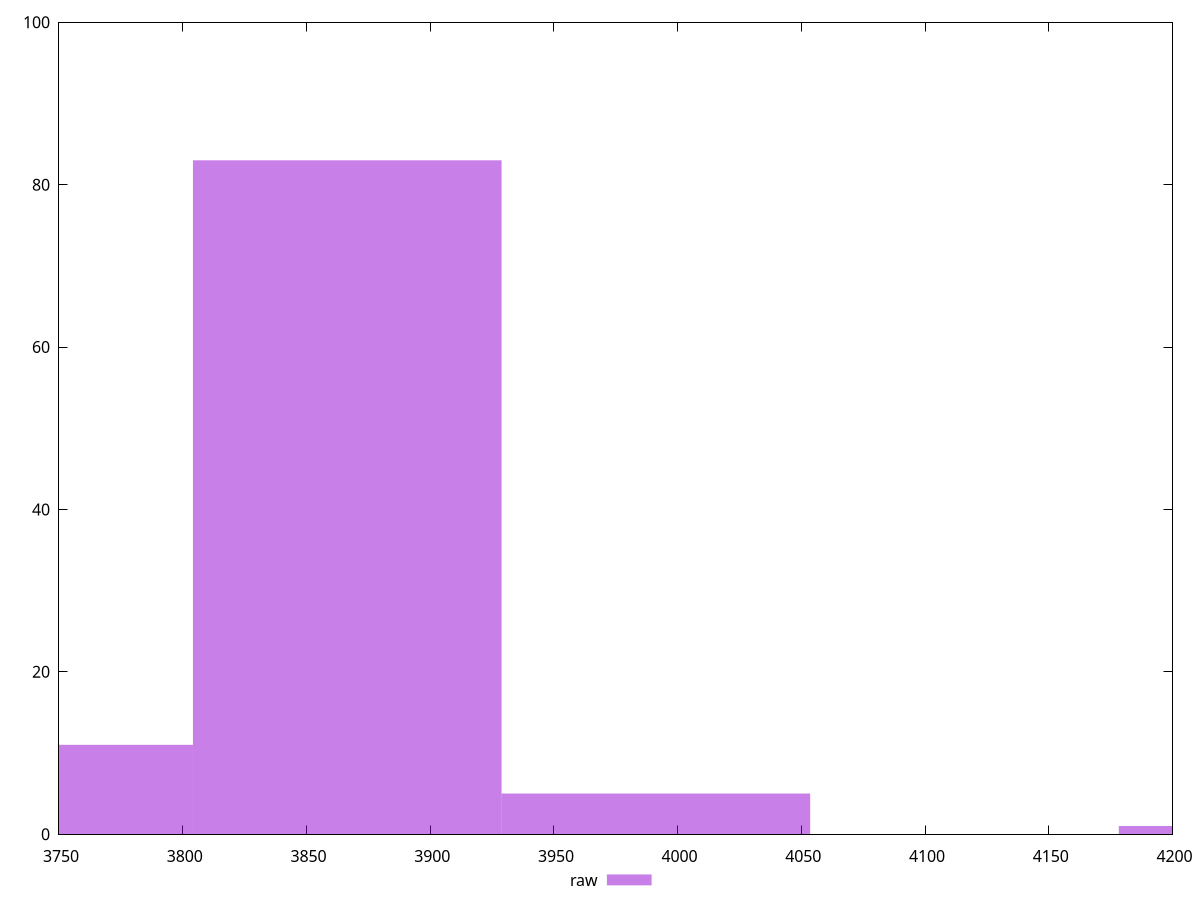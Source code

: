 reset

$raw <<EOF
4240.667939893715 1
3866.491356961916 83
3741.7658293179834 11
3991.216884605849 5
EOF

set key outside below
set boxwidth 124.72552764393278
set xrange [3750:4200]
set yrange [0:100]
set trange [0:100]
set style fill transparent solid 0.5 noborder
set terminal svg size 640, 490 enhanced background rgb 'white'
set output "reports/report_00033_2021-03-01T14-23-16.841Z/unused-javascript/samples/astro-cached/raw/histogram.svg"

plot $raw title "raw" with boxes

reset
